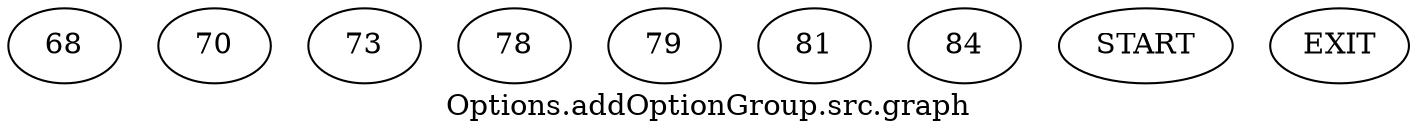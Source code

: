 /* --------------------------------------------------- */
/* Generated by Dr. Garbage Control Flow Graph Factory */
/* http://www.drgarbage.com                            */
/* Version: 4.5.0.201508311741                         */
/* Retrieved on: 2019-12-20 10:35:37.006               */
/* --------------------------------------------------- */
digraph "Options.addOptionGroup.src.graph" {
 graph [label="Options.addOptionGroup.src.graph"];
 2 [label="68" ]
 3 [label="70" ]
 4 [label="73" ]
 5 [label="78" ]
 6 [label="79" ]
 7 [label="81" ]
 8 [label="84" ]
 9 [label="START" ]
 10 [label="EXIT" ]
 9  2
 2  3
 2  4
 3  4
 7  4
 4  5
 5  6
 6  7
 4  8
 8  10
}
